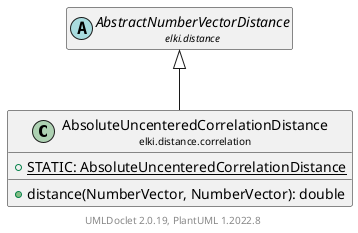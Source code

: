 @startuml
    remove .*\.(Instance|Par|Parameterizer|Factory)$
    set namespaceSeparator none
    hide empty fields
    hide empty methods

    class "<size:14>AbsoluteUncenteredCorrelationDistance\n<size:10>elki.distance.correlation" as elki.distance.correlation.AbsoluteUncenteredCorrelationDistance [[AbsoluteUncenteredCorrelationDistance.html]] {
        {static} +STATIC: AbsoluteUncenteredCorrelationDistance
        +distance(NumberVector, NumberVector): double
    }

    abstract class "<size:14>AbstractNumberVectorDistance\n<size:10>elki.distance" as elki.distance.AbstractNumberVectorDistance [[../AbstractNumberVectorDistance.html]]
    class "<size:14>AbsoluteUncenteredCorrelationDistance.Par\n<size:10>elki.distance.correlation" as elki.distance.correlation.AbsoluteUncenteredCorrelationDistance.Par [[AbsoluteUncenteredCorrelationDistance.Par.html]]

    elki.distance.AbstractNumberVectorDistance <|-- elki.distance.correlation.AbsoluteUncenteredCorrelationDistance
    elki.distance.correlation.AbsoluteUncenteredCorrelationDistance +-- elki.distance.correlation.AbsoluteUncenteredCorrelationDistance.Par

    center footer UMLDoclet 2.0.19, PlantUML 1.2022.8
@enduml
